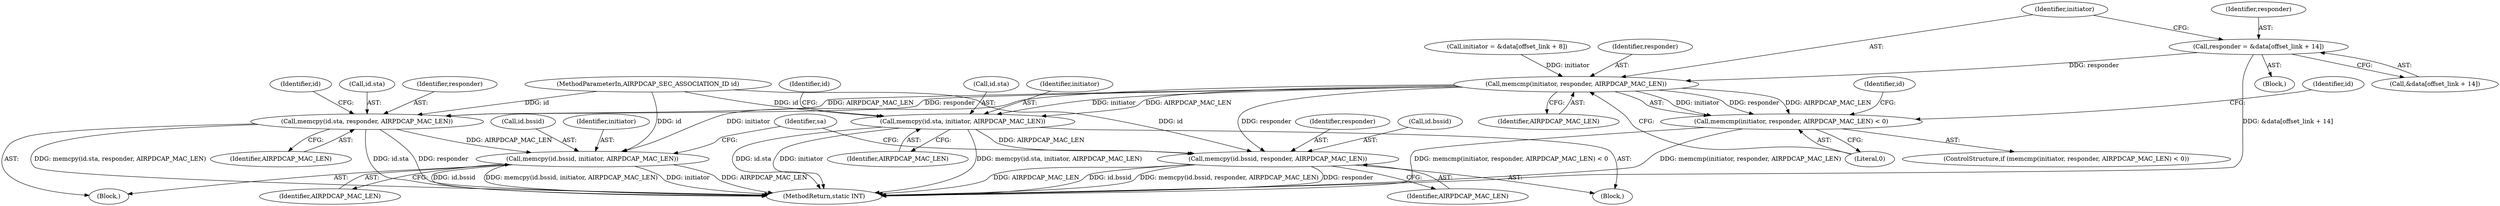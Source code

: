 digraph "0_wireshark_9b0b20b8d5f8c9f7839d58ff6c5900f7e19283b4@array" {
"1000652" [label="(Call,responder = &data[offset_link + 14])"];
"1000662" [label="(Call,memcmp(initiator, responder, AIRPDCAP_MAC_LEN))"];
"1000661" [label="(Call,memcmp(initiator, responder, AIRPDCAP_MAC_LEN) < 0)"];
"1000668" [label="(Call,memcpy(id.sta, initiator, AIRPDCAP_MAC_LEN))"];
"1000674" [label="(Call,memcpy(id.bssid, responder, AIRPDCAP_MAC_LEN))"];
"1000682" [label="(Call,memcpy(id.sta, responder, AIRPDCAP_MAC_LEN))"];
"1000688" [label="(Call,memcpy(id.bssid, initiator, AIRPDCAP_MAC_LEN))"];
"1000679" [label="(Identifier,AIRPDCAP_MAC_LEN)"];
"1000681" [label="(Block,)"];
"1000660" [label="(ControlStructure,if (memcmp(initiator, responder, AIRPDCAP_MAC_LEN) < 0))"];
"1000669" [label="(Call,id.sta)"];
"1000653" [label="(Identifier,responder)"];
"1000682" [label="(Call,memcpy(id.sta, responder, AIRPDCAP_MAC_LEN))"];
"1000678" [label="(Identifier,responder)"];
"1000668" [label="(Call,memcpy(id.sta, initiator, AIRPDCAP_MAC_LEN))"];
"1000670" [label="(Identifier,id)"];
"1000663" [label="(Identifier,initiator)"];
"1000693" [label="(Identifier,AIRPDCAP_MAC_LEN)"];
"1000695" [label="(Identifier,sa)"];
"1000644" [label="(Call,initiator = &data[offset_link + 8])"];
"1000686" [label="(Identifier,responder)"];
"1000689" [label="(Call,id.bssid)"];
"1000690" [label="(Identifier,id)"];
"1000687" [label="(Identifier,AIRPDCAP_MAC_LEN)"];
"1000666" [label="(Literal,0)"];
"1000672" [label="(Identifier,initiator)"];
"1000674" [label="(Call,memcpy(id.bssid, responder, AIRPDCAP_MAC_LEN))"];
"1000675" [label="(Call,id.bssid)"];
"1000692" [label="(Identifier,initiator)"];
"1000676" [label="(Identifier,id)"];
"1000473" [label="(Block,)"];
"1000654" [label="(Call,&data[offset_link + 14])"];
"1000667" [label="(Block,)"];
"1000661" [label="(Call,memcmp(initiator, responder, AIRPDCAP_MAC_LEN) < 0)"];
"1000665" [label="(Identifier,AIRPDCAP_MAC_LEN)"];
"1000664" [label="(Identifier,responder)"];
"1000779" [label="(MethodReturn,static INT)"];
"1000673" [label="(Identifier,AIRPDCAP_MAC_LEN)"];
"1000683" [label="(Call,id.sta)"];
"1000688" [label="(Call,memcpy(id.bssid, initiator, AIRPDCAP_MAC_LEN))"];
"1000684" [label="(Identifier,id)"];
"1000652" [label="(Call,responder = &data[offset_link + 14])"];
"1000151" [label="(MethodParameterIn,AIRPDCAP_SEC_ASSOCIATION_ID id)"];
"1000662" [label="(Call,memcmp(initiator, responder, AIRPDCAP_MAC_LEN))"];
"1000652" -> "1000473"  [label="AST: "];
"1000652" -> "1000654"  [label="CFG: "];
"1000653" -> "1000652"  [label="AST: "];
"1000654" -> "1000652"  [label="AST: "];
"1000663" -> "1000652"  [label="CFG: "];
"1000652" -> "1000779"  [label="DDG: &data[offset_link + 14]"];
"1000652" -> "1000662"  [label="DDG: responder"];
"1000662" -> "1000661"  [label="AST: "];
"1000662" -> "1000665"  [label="CFG: "];
"1000663" -> "1000662"  [label="AST: "];
"1000664" -> "1000662"  [label="AST: "];
"1000665" -> "1000662"  [label="AST: "];
"1000666" -> "1000662"  [label="CFG: "];
"1000662" -> "1000661"  [label="DDG: initiator"];
"1000662" -> "1000661"  [label="DDG: responder"];
"1000662" -> "1000661"  [label="DDG: AIRPDCAP_MAC_LEN"];
"1000644" -> "1000662"  [label="DDG: initiator"];
"1000662" -> "1000668"  [label="DDG: initiator"];
"1000662" -> "1000668"  [label="DDG: AIRPDCAP_MAC_LEN"];
"1000662" -> "1000674"  [label="DDG: responder"];
"1000662" -> "1000682"  [label="DDG: responder"];
"1000662" -> "1000682"  [label="DDG: AIRPDCAP_MAC_LEN"];
"1000662" -> "1000688"  [label="DDG: initiator"];
"1000661" -> "1000660"  [label="AST: "];
"1000661" -> "1000666"  [label="CFG: "];
"1000666" -> "1000661"  [label="AST: "];
"1000670" -> "1000661"  [label="CFG: "];
"1000684" -> "1000661"  [label="CFG: "];
"1000661" -> "1000779"  [label="DDG: memcmp(initiator, responder, AIRPDCAP_MAC_LEN) < 0"];
"1000661" -> "1000779"  [label="DDG: memcmp(initiator, responder, AIRPDCAP_MAC_LEN)"];
"1000668" -> "1000667"  [label="AST: "];
"1000668" -> "1000673"  [label="CFG: "];
"1000669" -> "1000668"  [label="AST: "];
"1000672" -> "1000668"  [label="AST: "];
"1000673" -> "1000668"  [label="AST: "];
"1000676" -> "1000668"  [label="CFG: "];
"1000668" -> "1000779"  [label="DDG: memcpy(id.sta, initiator, AIRPDCAP_MAC_LEN)"];
"1000668" -> "1000779"  [label="DDG: initiator"];
"1000668" -> "1000779"  [label="DDG: id.sta"];
"1000151" -> "1000668"  [label="DDG: id"];
"1000668" -> "1000674"  [label="DDG: AIRPDCAP_MAC_LEN"];
"1000674" -> "1000667"  [label="AST: "];
"1000674" -> "1000679"  [label="CFG: "];
"1000675" -> "1000674"  [label="AST: "];
"1000678" -> "1000674"  [label="AST: "];
"1000679" -> "1000674"  [label="AST: "];
"1000695" -> "1000674"  [label="CFG: "];
"1000674" -> "1000779"  [label="DDG: responder"];
"1000674" -> "1000779"  [label="DDG: AIRPDCAP_MAC_LEN"];
"1000674" -> "1000779"  [label="DDG: id.bssid"];
"1000674" -> "1000779"  [label="DDG: memcpy(id.bssid, responder, AIRPDCAP_MAC_LEN)"];
"1000151" -> "1000674"  [label="DDG: id"];
"1000682" -> "1000681"  [label="AST: "];
"1000682" -> "1000687"  [label="CFG: "];
"1000683" -> "1000682"  [label="AST: "];
"1000686" -> "1000682"  [label="AST: "];
"1000687" -> "1000682"  [label="AST: "];
"1000690" -> "1000682"  [label="CFG: "];
"1000682" -> "1000779"  [label="DDG: memcpy(id.sta, responder, AIRPDCAP_MAC_LEN)"];
"1000682" -> "1000779"  [label="DDG: id.sta"];
"1000682" -> "1000779"  [label="DDG: responder"];
"1000151" -> "1000682"  [label="DDG: id"];
"1000682" -> "1000688"  [label="DDG: AIRPDCAP_MAC_LEN"];
"1000688" -> "1000681"  [label="AST: "];
"1000688" -> "1000693"  [label="CFG: "];
"1000689" -> "1000688"  [label="AST: "];
"1000692" -> "1000688"  [label="AST: "];
"1000693" -> "1000688"  [label="AST: "];
"1000695" -> "1000688"  [label="CFG: "];
"1000688" -> "1000779"  [label="DDG: AIRPDCAP_MAC_LEN"];
"1000688" -> "1000779"  [label="DDG: id.bssid"];
"1000688" -> "1000779"  [label="DDG: memcpy(id.bssid, initiator, AIRPDCAP_MAC_LEN)"];
"1000688" -> "1000779"  [label="DDG: initiator"];
"1000151" -> "1000688"  [label="DDG: id"];
}
